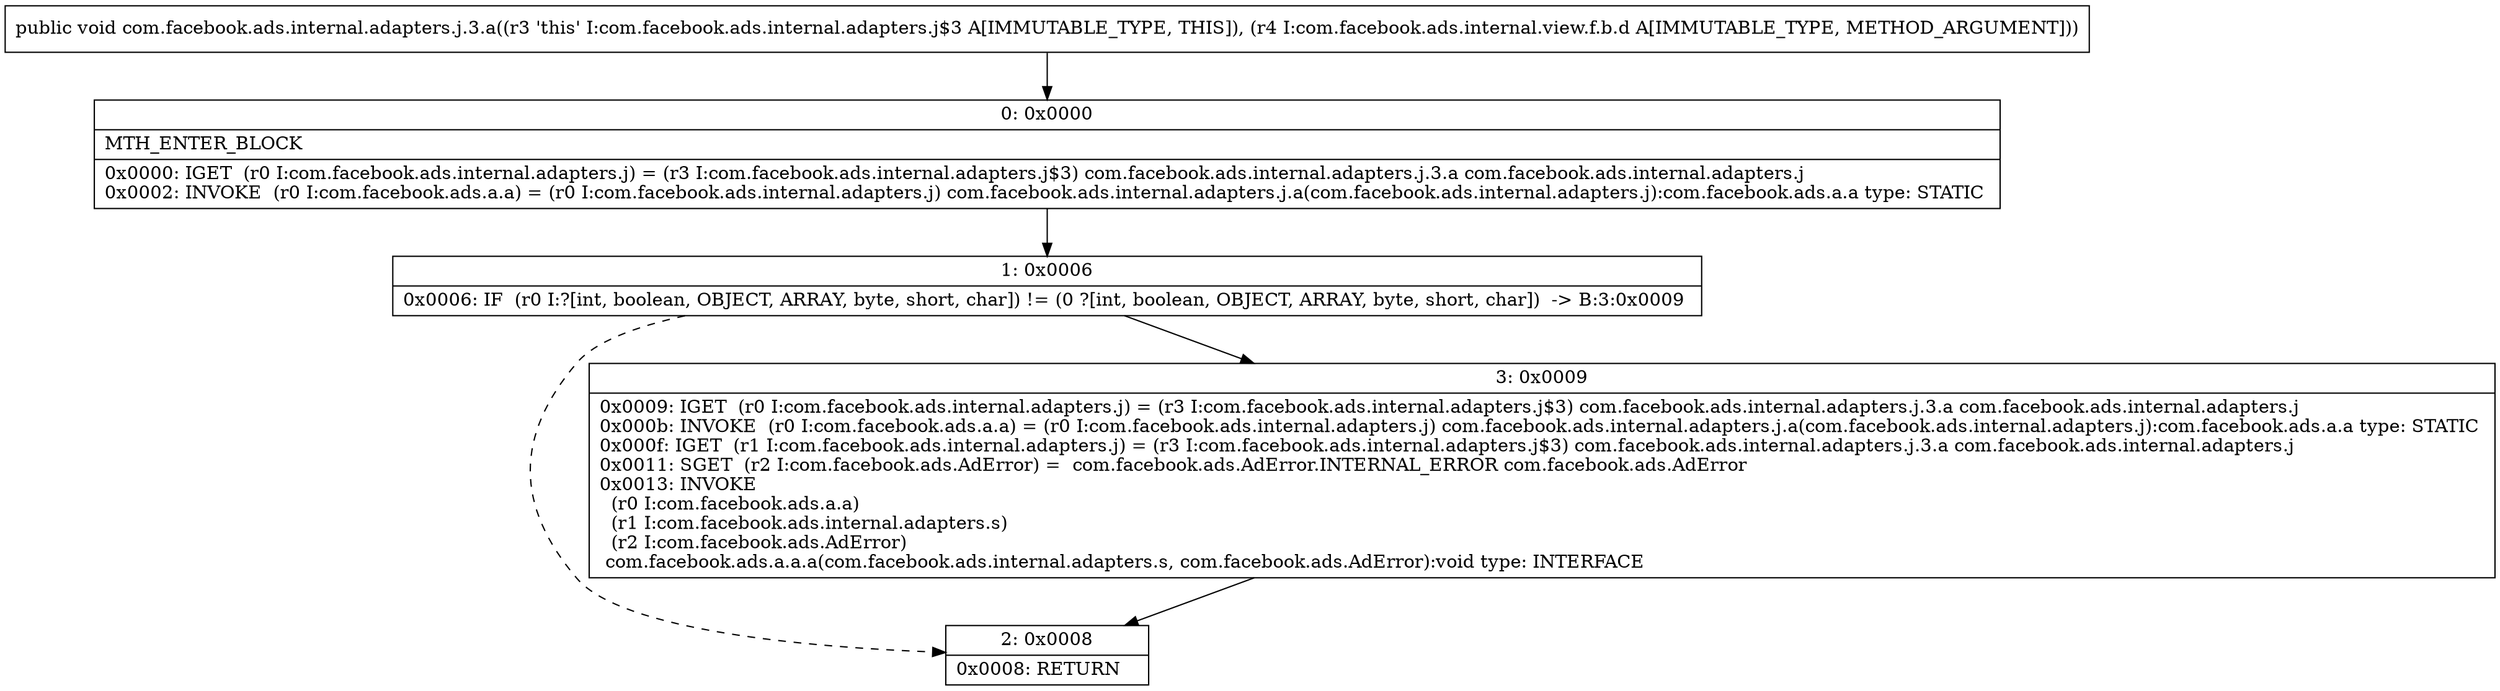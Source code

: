 digraph "CFG forcom.facebook.ads.internal.adapters.j.3.a(Lcom\/facebook\/ads\/internal\/view\/f\/b\/d;)V" {
Node_0 [shape=record,label="{0\:\ 0x0000|MTH_ENTER_BLOCK\l|0x0000: IGET  (r0 I:com.facebook.ads.internal.adapters.j) = (r3 I:com.facebook.ads.internal.adapters.j$3) com.facebook.ads.internal.adapters.j.3.a com.facebook.ads.internal.adapters.j \l0x0002: INVOKE  (r0 I:com.facebook.ads.a.a) = (r0 I:com.facebook.ads.internal.adapters.j) com.facebook.ads.internal.adapters.j.a(com.facebook.ads.internal.adapters.j):com.facebook.ads.a.a type: STATIC \l}"];
Node_1 [shape=record,label="{1\:\ 0x0006|0x0006: IF  (r0 I:?[int, boolean, OBJECT, ARRAY, byte, short, char]) != (0 ?[int, boolean, OBJECT, ARRAY, byte, short, char])  \-\> B:3:0x0009 \l}"];
Node_2 [shape=record,label="{2\:\ 0x0008|0x0008: RETURN   \l}"];
Node_3 [shape=record,label="{3\:\ 0x0009|0x0009: IGET  (r0 I:com.facebook.ads.internal.adapters.j) = (r3 I:com.facebook.ads.internal.adapters.j$3) com.facebook.ads.internal.adapters.j.3.a com.facebook.ads.internal.adapters.j \l0x000b: INVOKE  (r0 I:com.facebook.ads.a.a) = (r0 I:com.facebook.ads.internal.adapters.j) com.facebook.ads.internal.adapters.j.a(com.facebook.ads.internal.adapters.j):com.facebook.ads.a.a type: STATIC \l0x000f: IGET  (r1 I:com.facebook.ads.internal.adapters.j) = (r3 I:com.facebook.ads.internal.adapters.j$3) com.facebook.ads.internal.adapters.j.3.a com.facebook.ads.internal.adapters.j \l0x0011: SGET  (r2 I:com.facebook.ads.AdError) =  com.facebook.ads.AdError.INTERNAL_ERROR com.facebook.ads.AdError \l0x0013: INVOKE  \l  (r0 I:com.facebook.ads.a.a)\l  (r1 I:com.facebook.ads.internal.adapters.s)\l  (r2 I:com.facebook.ads.AdError)\l com.facebook.ads.a.a.a(com.facebook.ads.internal.adapters.s, com.facebook.ads.AdError):void type: INTERFACE \l}"];
MethodNode[shape=record,label="{public void com.facebook.ads.internal.adapters.j.3.a((r3 'this' I:com.facebook.ads.internal.adapters.j$3 A[IMMUTABLE_TYPE, THIS]), (r4 I:com.facebook.ads.internal.view.f.b.d A[IMMUTABLE_TYPE, METHOD_ARGUMENT])) }"];
MethodNode -> Node_0;
Node_0 -> Node_1;
Node_1 -> Node_2[style=dashed];
Node_1 -> Node_3;
Node_3 -> Node_2;
}

